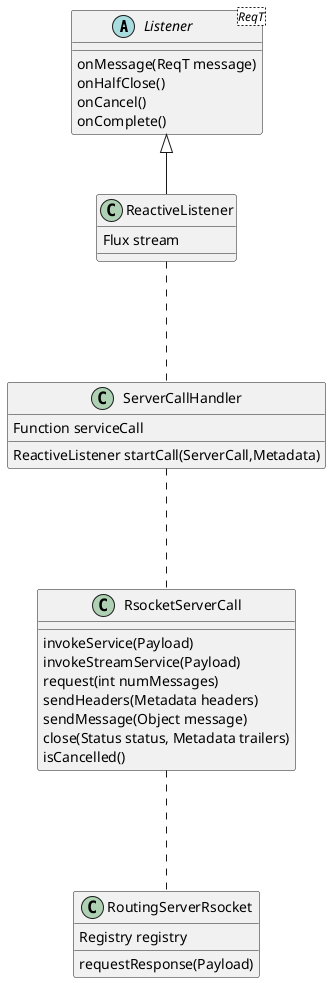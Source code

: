 @startuml



abstract Listener<ReqT>{
onMessage(ReqT message)
onHalfClose()
onCancel()
onComplete()
}

class RoutingServerRsocket{
  Registry registry
  requestResponse(Payload)
}

class RsocketServerCall{
  invokeService(Payload)
  invokeStreamService(Payload)
  request(int numMessages)
  sendHeaders(Metadata headers)
  sendMessage(Object message)
  close(Status status, Metadata trailers)
  isCancelled()
}

class ServerCallHandler{
   Function serviceCall
   ReactiveListener startCall(ServerCall,Metadata)
}

class ReactiveListener{
  Flux stream
}

Listener <|-- ReactiveListener
ReactiveListener .-- ServerCallHandler
RsocketServerCall .-- RoutingServerRsocket
ServerCallHandler .-- RsocketServerCall
@enduml